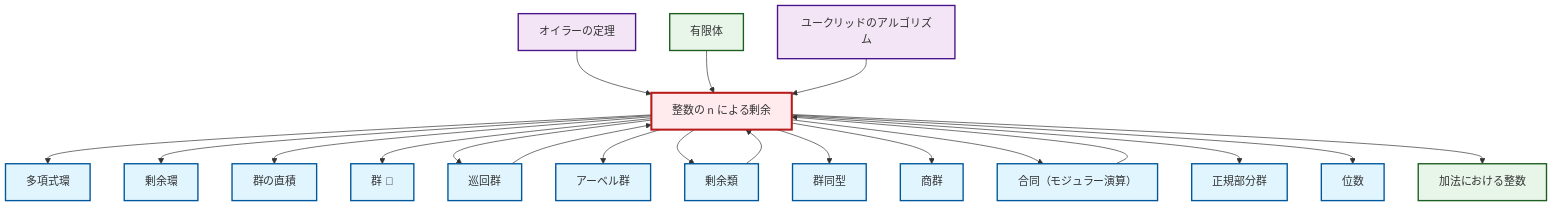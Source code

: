 graph TD
    classDef definition fill:#e1f5fe,stroke:#01579b,stroke-width:2px
    classDef theorem fill:#f3e5f5,stroke:#4a148c,stroke-width:2px
    classDef axiom fill:#fff3e0,stroke:#e65100,stroke-width:2px
    classDef example fill:#e8f5e9,stroke:#1b5e20,stroke-width:2px
    classDef current fill:#ffebee,stroke:#b71c1c,stroke-width:3px
    ex-integers-addition["加法における整数"]:::example
    ex-quotient-integers-mod-n["整数の n による剰余"]:::example
    def-group["群 📝"]:::definition
    ex-finite-field["有限体"]:::example
    def-order["位数"]:::definition
    def-coset["剰余類"]:::definition
    def-quotient-group["商群"]:::definition
    thm-euler["オイラーの定理"]:::theorem
    def-congruence["合同（モジュラー演算）"]:::definition
    def-polynomial-ring["多項式環"]:::definition
    def-abelian-group["アーベル群"]:::definition
    def-direct-product["群の直積"]:::definition
    thm-euclidean-algorithm["ユークリッドのアルゴリズム"]:::theorem
    def-cyclic-group["巡回群"]:::definition
    def-quotient-ring["剰余環"]:::definition
    def-isomorphism["群同型"]:::definition
    def-normal-subgroup["正規部分群"]:::definition
    ex-quotient-integers-mod-n --> def-polynomial-ring
    ex-quotient-integers-mod-n --> def-quotient-ring
    ex-quotient-integers-mod-n --> def-direct-product
    ex-quotient-integers-mod-n --> def-group
    thm-euler --> ex-quotient-integers-mod-n
    ex-finite-field --> ex-quotient-integers-mod-n
    ex-quotient-integers-mod-n --> def-cyclic-group
    ex-quotient-integers-mod-n --> def-abelian-group
    ex-quotient-integers-mod-n --> def-coset
    ex-quotient-integers-mod-n --> def-isomorphism
    ex-quotient-integers-mod-n --> def-quotient-group
    ex-quotient-integers-mod-n --> def-congruence
    def-coset --> ex-quotient-integers-mod-n
    ex-quotient-integers-mod-n --> def-normal-subgroup
    def-congruence --> ex-quotient-integers-mod-n
    def-cyclic-group --> ex-quotient-integers-mod-n
    ex-quotient-integers-mod-n --> def-order
    ex-quotient-integers-mod-n --> ex-integers-addition
    thm-euclidean-algorithm --> ex-quotient-integers-mod-n
    class ex-quotient-integers-mod-n current